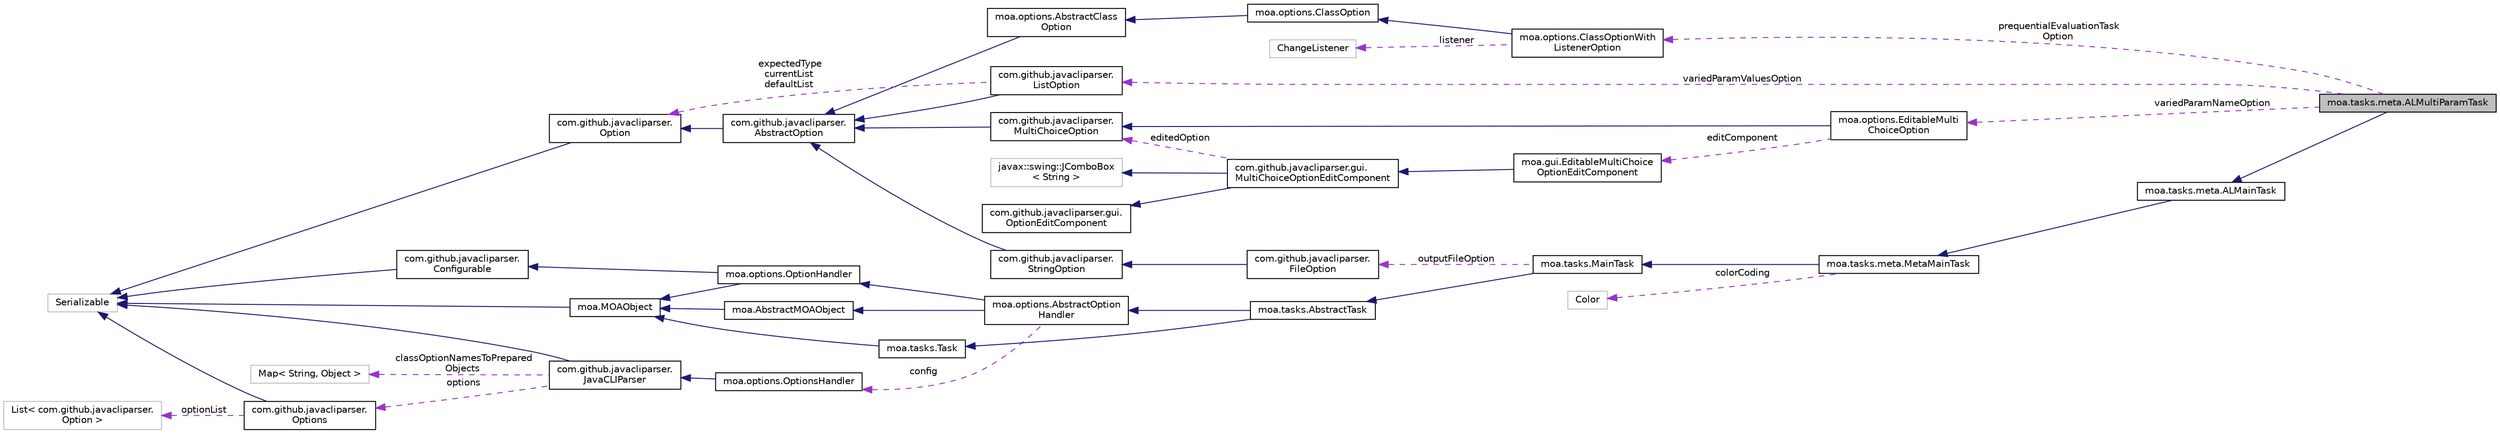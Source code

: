 digraph "moa.tasks.meta.ALMultiParamTask"
{
 // LATEX_PDF_SIZE
  edge [fontname="Helvetica",fontsize="10",labelfontname="Helvetica",labelfontsize="10"];
  node [fontname="Helvetica",fontsize="10",shape=record];
  rankdir="LR";
  Node1 [label="moa.tasks.meta.ALMultiParamTask",height=0.2,width=0.4,color="black", fillcolor="grey75", style="filled", fontcolor="black",tooltip=" "];
  Node2 -> Node1 [dir="back",color="midnightblue",fontsize="10",style="solid"];
  Node2 [label="moa.tasks.meta.ALMainTask",height=0.2,width=0.4,color="black", fillcolor="white", style="filled",URL="$classmoa_1_1tasks_1_1meta_1_1_a_l_main_task.html",tooltip=" "];
  Node3 -> Node2 [dir="back",color="midnightblue",fontsize="10",style="solid"];
  Node3 [label="moa.tasks.meta.MetaMainTask",height=0.2,width=0.4,color="black", fillcolor="white", style="filled",URL="$classmoa_1_1tasks_1_1meta_1_1_meta_main_task.html",tooltip=" "];
  Node4 -> Node3 [dir="back",color="midnightblue",fontsize="10",style="solid"];
  Node4 [label="moa.tasks.MainTask",height=0.2,width=0.4,color="black", fillcolor="white", style="filled",URL="$classmoa_1_1tasks_1_1_main_task.html",tooltip=" "];
  Node5 -> Node4 [dir="back",color="midnightblue",fontsize="10",style="solid"];
  Node5 [label="moa.tasks.AbstractTask",height=0.2,width=0.4,color="black", fillcolor="white", style="filled",URL="$classmoa_1_1tasks_1_1_abstract_task.html",tooltip=" "];
  Node6 -> Node5 [dir="back",color="midnightblue",fontsize="10",style="solid"];
  Node6 [label="moa.options.AbstractOption\lHandler",height=0.2,width=0.4,color="black", fillcolor="white", style="filled",URL="$classmoa_1_1options_1_1_abstract_option_handler.html",tooltip=" "];
  Node7 -> Node6 [dir="back",color="midnightblue",fontsize="10",style="solid"];
  Node7 [label="moa.AbstractMOAObject",height=0.2,width=0.4,color="black", fillcolor="white", style="filled",URL="$classmoa_1_1_abstract_m_o_a_object.html",tooltip=" "];
  Node8 -> Node7 [dir="back",color="midnightblue",fontsize="10",style="solid"];
  Node8 [label="moa.MOAObject",height=0.2,width=0.4,color="black", fillcolor="white", style="filled",URL="$interfacemoa_1_1_m_o_a_object.html",tooltip=" "];
  Node9 -> Node8 [dir="back",color="midnightblue",fontsize="10",style="solid"];
  Node9 [label="Serializable",height=0.2,width=0.4,color="grey75", fillcolor="white", style="filled",tooltip=" "];
  Node10 -> Node6 [dir="back",color="midnightblue",fontsize="10",style="solid"];
  Node10 [label="moa.options.OptionHandler",height=0.2,width=0.4,color="black", fillcolor="white", style="filled",URL="$interfacemoa_1_1options_1_1_option_handler.html",tooltip=" "];
  Node8 -> Node10 [dir="back",color="midnightblue",fontsize="10",style="solid"];
  Node11 -> Node10 [dir="back",color="midnightblue",fontsize="10",style="solid"];
  Node11 [label="com.github.javacliparser.\lConfigurable",height=0.2,width=0.4,color="black", fillcolor="white", style="filled",URL="$interfacecom_1_1github_1_1javacliparser_1_1_configurable.html",tooltip=" "];
  Node9 -> Node11 [dir="back",color="midnightblue",fontsize="10",style="solid"];
  Node12 -> Node6 [dir="back",color="darkorchid3",fontsize="10",style="dashed",label=" config" ];
  Node12 [label="moa.options.OptionsHandler",height=0.2,width=0.4,color="black", fillcolor="white", style="filled",URL="$classmoa_1_1options_1_1_options_handler.html",tooltip=" "];
  Node13 -> Node12 [dir="back",color="midnightblue",fontsize="10",style="solid"];
  Node13 [label="com.github.javacliparser.\lJavaCLIParser",height=0.2,width=0.4,color="black", fillcolor="white", style="filled",URL="$classcom_1_1github_1_1javacliparser_1_1_java_c_l_i_parser.html",tooltip=" "];
  Node9 -> Node13 [dir="back",color="midnightblue",fontsize="10",style="solid"];
  Node14 -> Node13 [dir="back",color="darkorchid3",fontsize="10",style="dashed",label=" options" ];
  Node14 [label="com.github.javacliparser.\lOptions",height=0.2,width=0.4,color="black", fillcolor="white", style="filled",URL="$classcom_1_1github_1_1javacliparser_1_1_options.html",tooltip=" "];
  Node9 -> Node14 [dir="back",color="midnightblue",fontsize="10",style="solid"];
  Node15 -> Node14 [dir="back",color="darkorchid3",fontsize="10",style="dashed",label=" optionList" ];
  Node15 [label="List\< com.github.javacliparser.\lOption \>",height=0.2,width=0.4,color="grey75", fillcolor="white", style="filled",tooltip=" "];
  Node16 -> Node13 [dir="back",color="darkorchid3",fontsize="10",style="dashed",label=" classOptionNamesToPrepared\lObjects" ];
  Node16 [label="Map\< String, Object \>",height=0.2,width=0.4,color="grey75", fillcolor="white", style="filled",tooltip=" "];
  Node17 -> Node5 [dir="back",color="midnightblue",fontsize="10",style="solid"];
  Node17 [label="moa.tasks.Task",height=0.2,width=0.4,color="black", fillcolor="white", style="filled",URL="$interfacemoa_1_1tasks_1_1_task.html",tooltip=" "];
  Node8 -> Node17 [dir="back",color="midnightblue",fontsize="10",style="solid"];
  Node18 -> Node4 [dir="back",color="darkorchid3",fontsize="10",style="dashed",label=" outputFileOption" ];
  Node18 [label="com.github.javacliparser.\lFileOption",height=0.2,width=0.4,color="black", fillcolor="white", style="filled",URL="$classcom_1_1github_1_1javacliparser_1_1_file_option.html",tooltip=" "];
  Node19 -> Node18 [dir="back",color="midnightblue",fontsize="10",style="solid"];
  Node19 [label="com.github.javacliparser.\lStringOption",height=0.2,width=0.4,color="black", fillcolor="white", style="filled",URL="$classcom_1_1github_1_1javacliparser_1_1_string_option.html",tooltip=" "];
  Node20 -> Node19 [dir="back",color="midnightblue",fontsize="10",style="solid"];
  Node20 [label="com.github.javacliparser.\lAbstractOption",height=0.2,width=0.4,color="black", fillcolor="white", style="filled",URL="$classcom_1_1github_1_1javacliparser_1_1_abstract_option.html",tooltip=" "];
  Node21 -> Node20 [dir="back",color="midnightblue",fontsize="10",style="solid"];
  Node21 [label="com.github.javacliparser.\lOption",height=0.2,width=0.4,color="black", fillcolor="white", style="filled",URL="$interfacecom_1_1github_1_1javacliparser_1_1_option.html",tooltip=" "];
  Node9 -> Node21 [dir="back",color="midnightblue",fontsize="10",style="solid"];
  Node22 -> Node3 [dir="back",color="darkorchid3",fontsize="10",style="dashed",label=" colorCoding" ];
  Node22 [label="Color",height=0.2,width=0.4,color="grey75", fillcolor="white", style="filled",tooltip=" "];
  Node23 -> Node1 [dir="back",color="darkorchid3",fontsize="10",style="dashed",label=" prequentialEvaluationTask\lOption" ];
  Node23 [label="moa.options.ClassOptionWith\lListenerOption",height=0.2,width=0.4,color="black", fillcolor="white", style="filled",URL="$classmoa_1_1options_1_1_class_option_with_listener_option.html",tooltip=" "];
  Node24 -> Node23 [dir="back",color="midnightblue",fontsize="10",style="solid"];
  Node24 [label="moa.options.ClassOption",height=0.2,width=0.4,color="black", fillcolor="white", style="filled",URL="$classmoa_1_1options_1_1_class_option.html",tooltip=" "];
  Node25 -> Node24 [dir="back",color="midnightblue",fontsize="10",style="solid"];
  Node25 [label="moa.options.AbstractClass\lOption",height=0.2,width=0.4,color="black", fillcolor="white", style="filled",URL="$classmoa_1_1options_1_1_abstract_class_option.html",tooltip=" "];
  Node20 -> Node25 [dir="back",color="midnightblue",fontsize="10",style="solid"];
  Node26 -> Node23 [dir="back",color="darkorchid3",fontsize="10",style="dashed",label=" listener" ];
  Node26 [label="ChangeListener",height=0.2,width=0.4,color="grey75", fillcolor="white", style="filled",tooltip=" "];
  Node27 -> Node1 [dir="back",color="darkorchid3",fontsize="10",style="dashed",label=" variedParamValuesOption" ];
  Node27 [label="com.github.javacliparser.\lListOption",height=0.2,width=0.4,color="black", fillcolor="white", style="filled",URL="$classcom_1_1github_1_1javacliparser_1_1_list_option.html",tooltip=" "];
  Node20 -> Node27 [dir="back",color="midnightblue",fontsize="10",style="solid"];
  Node21 -> Node27 [dir="back",color="darkorchid3",fontsize="10",style="dashed",label=" expectedType\ncurrentList\ndefaultList" ];
  Node28 -> Node1 [dir="back",color="darkorchid3",fontsize="10",style="dashed",label=" variedParamNameOption" ];
  Node28 [label="moa.options.EditableMulti\lChoiceOption",height=0.2,width=0.4,color="black", fillcolor="white", style="filled",URL="$classmoa_1_1options_1_1_editable_multi_choice_option.html",tooltip=" "];
  Node29 -> Node28 [dir="back",color="midnightblue",fontsize="10",style="solid"];
  Node29 [label="com.github.javacliparser.\lMultiChoiceOption",height=0.2,width=0.4,color="black", fillcolor="white", style="filled",URL="$classcom_1_1github_1_1javacliparser_1_1_multi_choice_option.html",tooltip=" "];
  Node20 -> Node29 [dir="back",color="midnightblue",fontsize="10",style="solid"];
  Node30 -> Node28 [dir="back",color="darkorchid3",fontsize="10",style="dashed",label=" editComponent" ];
  Node30 [label="moa.gui.EditableMultiChoice\lOptionEditComponent",height=0.2,width=0.4,color="black", fillcolor="white", style="filled",URL="$classmoa_1_1gui_1_1_editable_multi_choice_option_edit_component.html",tooltip=" "];
  Node31 -> Node30 [dir="back",color="midnightblue",fontsize="10",style="solid"];
  Node31 [label="com.github.javacliparser.gui.\lMultiChoiceOptionEditComponent",height=0.2,width=0.4,color="black", fillcolor="white", style="filled",URL="$classcom_1_1github_1_1javacliparser_1_1gui_1_1_multi_choice_option_edit_component.html",tooltip=" "];
  Node32 -> Node31 [dir="back",color="midnightblue",fontsize="10",style="solid"];
  Node32 [label="javax::swing::JComboBox\l\< String \>",height=0.2,width=0.4,color="grey75", fillcolor="white", style="filled",tooltip=" "];
  Node33 -> Node31 [dir="back",color="midnightblue",fontsize="10",style="solid"];
  Node33 [label="com.github.javacliparser.gui.\lOptionEditComponent",height=0.2,width=0.4,color="black", fillcolor="white", style="filled",URL="$interfacecom_1_1github_1_1javacliparser_1_1gui_1_1_option_edit_component.html",tooltip=" "];
  Node29 -> Node31 [dir="back",color="darkorchid3",fontsize="10",style="dashed",label=" editedOption" ];
}
